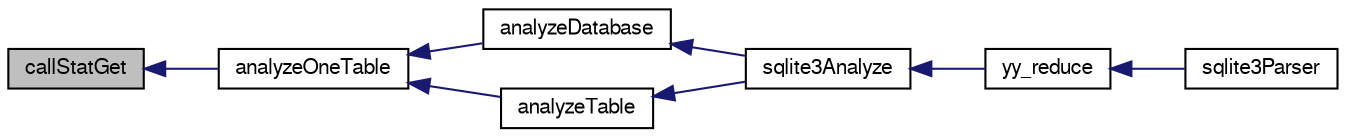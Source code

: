 digraph "callStatGet"
{
  edge [fontname="FreeSans",fontsize="10",labelfontname="FreeSans",labelfontsize="10"];
  node [fontname="FreeSans",fontsize="10",shape=record];
  rankdir="LR";
  Node34777 [label="callStatGet",height=0.2,width=0.4,color="black", fillcolor="grey75", style="filled", fontcolor="black"];
  Node34777 -> Node34778 [dir="back",color="midnightblue",fontsize="10",style="solid",fontname="FreeSans"];
  Node34778 [label="analyzeOneTable",height=0.2,width=0.4,color="black", fillcolor="white", style="filled",URL="$sqlite3_8c.html#a31d4182bf855943a5d0526dbb4987803"];
  Node34778 -> Node34779 [dir="back",color="midnightblue",fontsize="10",style="solid",fontname="FreeSans"];
  Node34779 [label="analyzeDatabase",height=0.2,width=0.4,color="black", fillcolor="white", style="filled",URL="$sqlite3_8c.html#a19f2a630f42aaa010d1b47b81f8cea18"];
  Node34779 -> Node34780 [dir="back",color="midnightblue",fontsize="10",style="solid",fontname="FreeSans"];
  Node34780 [label="sqlite3Analyze",height=0.2,width=0.4,color="black", fillcolor="white", style="filled",URL="$sqlite3_8c.html#ac696deb1ccaae3fa855cfbd0bfd4d048"];
  Node34780 -> Node34781 [dir="back",color="midnightblue",fontsize="10",style="solid",fontname="FreeSans"];
  Node34781 [label="yy_reduce",height=0.2,width=0.4,color="black", fillcolor="white", style="filled",URL="$sqlite3_8c.html#a7c419a9b25711c666a9a2449ef377f14"];
  Node34781 -> Node34782 [dir="back",color="midnightblue",fontsize="10",style="solid",fontname="FreeSans"];
  Node34782 [label="sqlite3Parser",height=0.2,width=0.4,color="black", fillcolor="white", style="filled",URL="$sqlite3_8c.html#a0327d71a5fabe0b6a343d78a2602e72a"];
  Node34778 -> Node34783 [dir="back",color="midnightblue",fontsize="10",style="solid",fontname="FreeSans"];
  Node34783 [label="analyzeTable",height=0.2,width=0.4,color="black", fillcolor="white", style="filled",URL="$sqlite3_8c.html#a85f18bcf2d42d5d6ae3033b0c49144b6"];
  Node34783 -> Node34780 [dir="back",color="midnightblue",fontsize="10",style="solid",fontname="FreeSans"];
}
